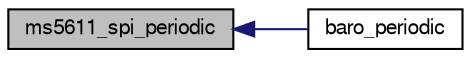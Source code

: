 digraph "ms5611_spi_periodic"
{
  edge [fontname="FreeSans",fontsize="10",labelfontname="FreeSans",labelfontsize="10"];
  node [fontname="FreeSans",fontsize="10",shape=record];
  rankdir="LR";
  Node1 [label="ms5611_spi_periodic",height=0.2,width=0.4,color="black", fillcolor="grey75", style="filled", fontcolor="black"];
  Node1 -> Node2 [dir="back",color="midnightblue",fontsize="10",style="solid",fontname="FreeSans"];
  Node2 [label="baro_periodic",height=0.2,width=0.4,color="black", fillcolor="white", style="filled",URL="$baro__board__ms5611__spi_8c.html#a23ed77c56ba44b3ed3cc3b8e378bdb00"];
}
